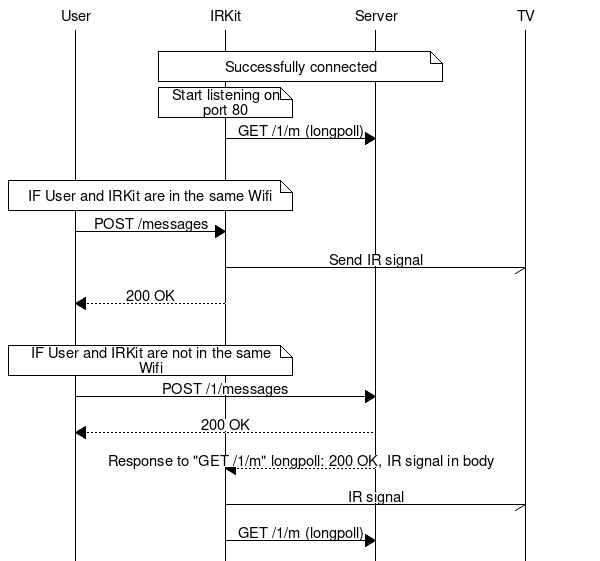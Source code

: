 msc {
    # entities
    User, IRKit, Server, TV;

    # space
    |||;

    IRKit note Server [label = "Successfully connected"];

    IRKit note IRKit  [label = "Start listening on port 80"];

    IRKit => Server   [label = "GET /1/m (longpoll)"];

    |||;

    User note IRKit   [label = "IF User and IRKit are in the same Wifi"];

    User => IRKit     [label = "POST /messages"];
    IRKit -> TV       [label = "Send IR signal"];
    User << IRKit     [label = "200 OK"];

    |||;

    User note IRKit   [label = "IF User and IRKit are not in the same Wifi"];

    User => Server    [label = "POST /1/messages"];
    User << Server    [label = "200 OK"];

    IRKit << Server   [label = "Response to \"GET /1/m\" longpoll: 200 OK, IR signal in body"];
    IRKit -> TV       [label = "IR signal"];
    IRKit => Server   [label = "GET /1/m (longpoll)"];
}
